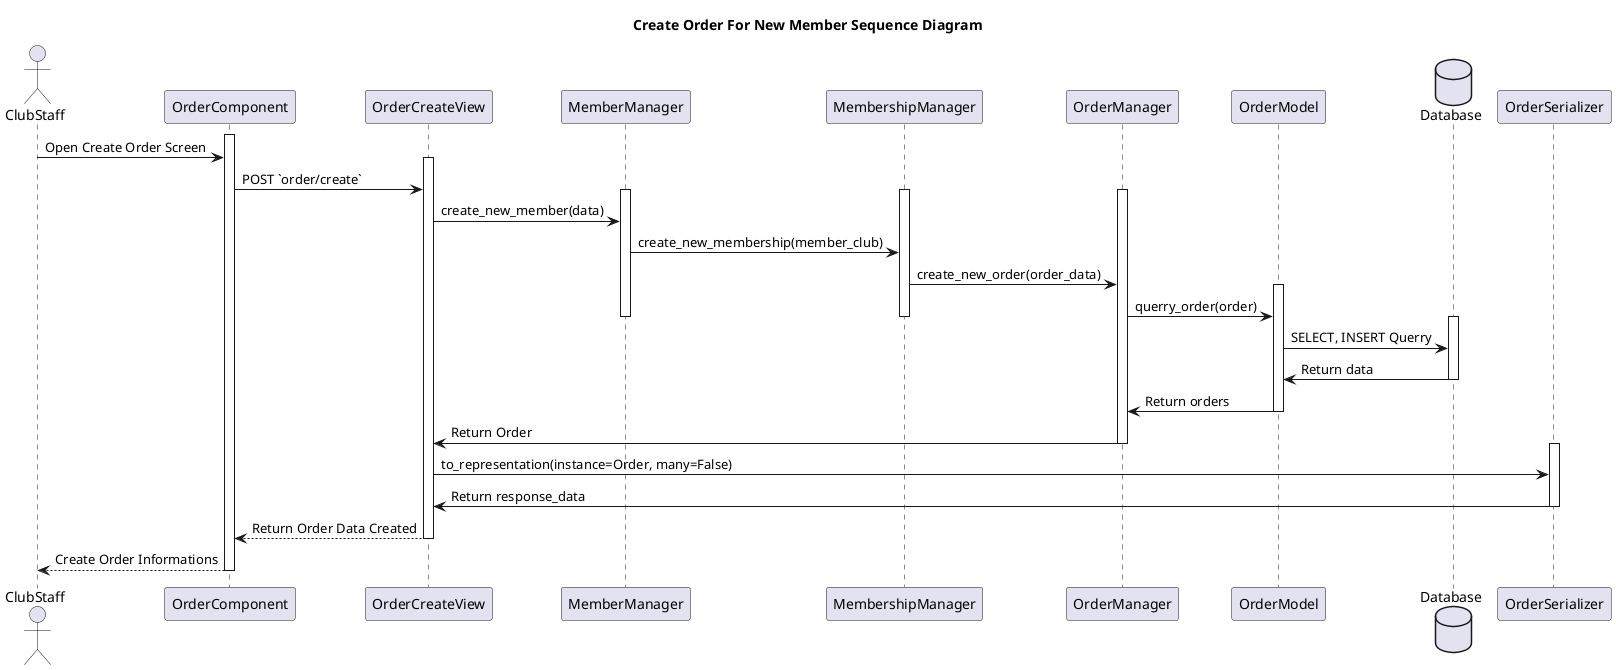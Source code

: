 @startuml Create Order For New Member Sequence Diagram 
title Create Order For New Member Sequence Diagram 

actor ClubStaff 

activate OrderComponent
ClubStaff -> OrderComponent: Open Create Order Screen

activate OrderCreateView
OrderComponent -> OrderCreateView: POST `order/create`
activate MemberManager
activate MembershipManager
activate OrderManager


'OrderCreateView -> MemberManager: get_member_id(member)


OrderCreateView -> MemberManager: create_new_member(data)
MemberManager -> MembershipManager: create_new_membership(member_club)

MembershipManager -> OrderManager: create_new_order(order_data)


activate OrderModel
OrderManager -> OrderModel: querry_order(order)
deactivate MemberManager
deactivate MembershipManager
database Database
activate Database

OrderModel -> Database: SELECT, INSERT Querry
Database -> OrderModel: Return data
deactivate Database

OrderModel -> OrderManager: Return orders
deactivate OrderModel

OrderManager -> OrderCreateView: Return Order
deactivate OrderManager
activate OrderSerializer


OrderCreateView -> OrderSerializer: to_representation(instance=Order, many=False)
OrderSerializer -> OrderCreateView: Return response_data
deactivate OrderSerializer

OrderCreateView --> OrderComponent: Return Order Data Created
deactivate OrderCreateView
OrderComponent --> ClubStaff: Create Order Informations
deactivate OrderComponent